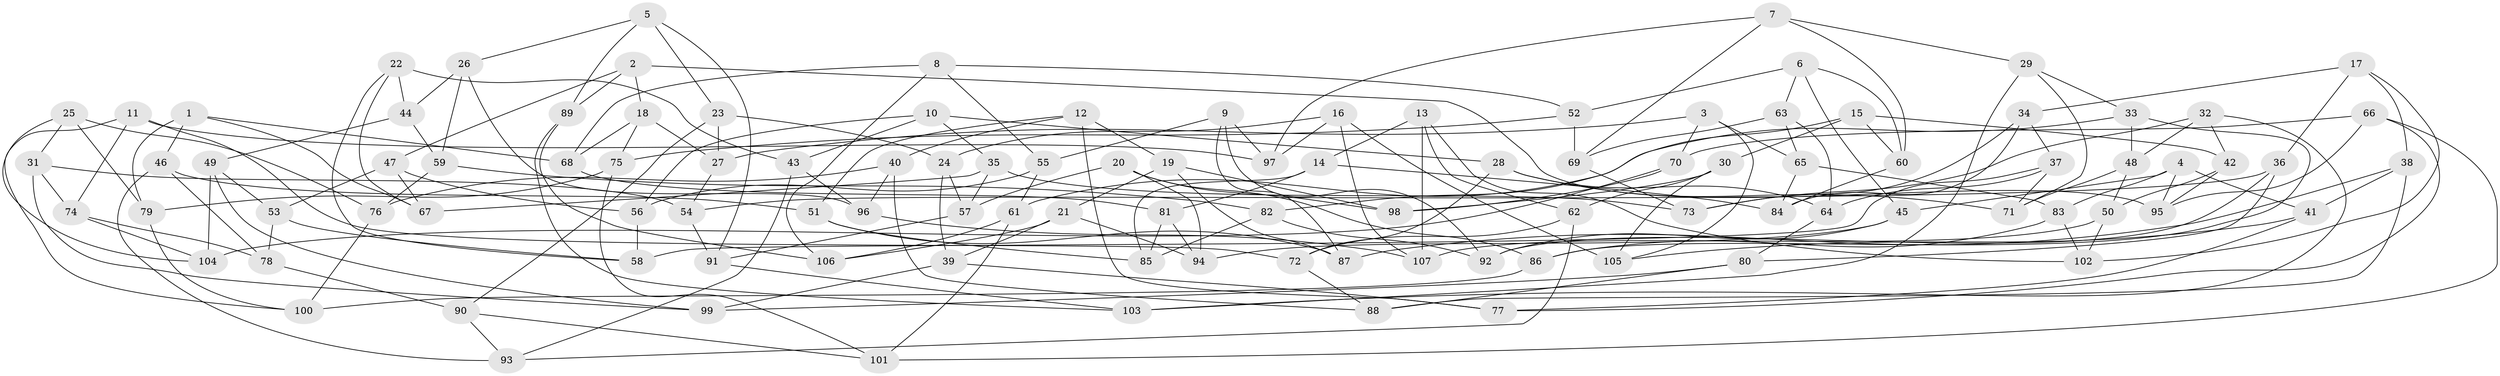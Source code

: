 // coarse degree distribution, {6: 0.5671641791044776, 4: 0.373134328358209, 3: 0.029850746268656716, 5: 0.029850746268656716}
// Generated by graph-tools (version 1.1) at 2025/52/02/27/25 19:52:27]
// undirected, 107 vertices, 214 edges
graph export_dot {
graph [start="1"]
  node [color=gray90,style=filled];
  1;
  2;
  3;
  4;
  5;
  6;
  7;
  8;
  9;
  10;
  11;
  12;
  13;
  14;
  15;
  16;
  17;
  18;
  19;
  20;
  21;
  22;
  23;
  24;
  25;
  26;
  27;
  28;
  29;
  30;
  31;
  32;
  33;
  34;
  35;
  36;
  37;
  38;
  39;
  40;
  41;
  42;
  43;
  44;
  45;
  46;
  47;
  48;
  49;
  50;
  51;
  52;
  53;
  54;
  55;
  56;
  57;
  58;
  59;
  60;
  61;
  62;
  63;
  64;
  65;
  66;
  67;
  68;
  69;
  70;
  71;
  72;
  73;
  74;
  75;
  76;
  77;
  78;
  79;
  80;
  81;
  82;
  83;
  84;
  85;
  86;
  87;
  88;
  89;
  90;
  91;
  92;
  93;
  94;
  95;
  96;
  97;
  98;
  99;
  100;
  101;
  102;
  103;
  104;
  105;
  106;
  107;
  1 -- 79;
  1 -- 68;
  1 -- 46;
  1 -- 67;
  2 -- 18;
  2 -- 47;
  2 -- 89;
  2 -- 95;
  3 -- 105;
  3 -- 70;
  3 -- 65;
  3 -- 27;
  4 -- 95;
  4 -- 83;
  4 -- 41;
  4 -- 45;
  5 -- 91;
  5 -- 89;
  5 -- 23;
  5 -- 26;
  6 -- 63;
  6 -- 45;
  6 -- 60;
  6 -- 52;
  7 -- 97;
  7 -- 60;
  7 -- 29;
  7 -- 69;
  8 -- 52;
  8 -- 55;
  8 -- 68;
  8 -- 106;
  9 -- 97;
  9 -- 87;
  9 -- 92;
  9 -- 55;
  10 -- 43;
  10 -- 35;
  10 -- 56;
  10 -- 28;
  11 -- 100;
  11 -- 74;
  11 -- 97;
  11 -- 72;
  12 -- 77;
  12 -- 19;
  12 -- 51;
  12 -- 40;
  13 -- 107;
  13 -- 102;
  13 -- 14;
  13 -- 62;
  14 -- 84;
  14 -- 81;
  14 -- 85;
  15 -- 60;
  15 -- 82;
  15 -- 42;
  15 -- 30;
  16 -- 107;
  16 -- 24;
  16 -- 97;
  16 -- 105;
  17 -- 102;
  17 -- 38;
  17 -- 34;
  17 -- 36;
  18 -- 68;
  18 -- 75;
  18 -- 27;
  19 -- 98;
  19 -- 87;
  19 -- 21;
  20 -- 86;
  20 -- 98;
  20 -- 57;
  20 -- 94;
  21 -- 39;
  21 -- 106;
  21 -- 94;
  22 -- 58;
  22 -- 44;
  22 -- 67;
  22 -- 43;
  23 -- 24;
  23 -- 90;
  23 -- 27;
  24 -- 57;
  24 -- 39;
  25 -- 76;
  25 -- 79;
  25 -- 31;
  25 -- 104;
  26 -- 44;
  26 -- 59;
  26 -- 96;
  27 -- 54;
  28 -- 64;
  28 -- 72;
  28 -- 71;
  29 -- 103;
  29 -- 71;
  29 -- 33;
  30 -- 105;
  30 -- 62;
  30 -- 98;
  31 -- 74;
  31 -- 54;
  31 -- 99;
  32 -- 42;
  32 -- 48;
  32 -- 103;
  32 -- 73;
  33 -- 86;
  33 -- 48;
  33 -- 61;
  34 -- 37;
  34 -- 84;
  34 -- 73;
  35 -- 67;
  35 -- 73;
  35 -- 57;
  36 -- 92;
  36 -- 80;
  36 -- 54;
  37 -- 71;
  37 -- 64;
  37 -- 58;
  38 -- 88;
  38 -- 41;
  38 -- 87;
  39 -- 99;
  39 -- 77;
  40 -- 88;
  40 -- 96;
  40 -- 76;
  41 -- 105;
  41 -- 77;
  42 -- 95;
  42 -- 50;
  43 -- 96;
  43 -- 93;
  44 -- 49;
  44 -- 59;
  45 -- 94;
  45 -- 92;
  46 -- 93;
  46 -- 78;
  46 -- 51;
  47 -- 56;
  47 -- 53;
  47 -- 67;
  48 -- 71;
  48 -- 50;
  49 -- 53;
  49 -- 104;
  49 -- 99;
  50 -- 102;
  50 -- 107;
  51 -- 87;
  51 -- 85;
  52 -- 69;
  52 -- 75;
  53 -- 78;
  53 -- 58;
  54 -- 91;
  55 -- 61;
  55 -- 56;
  56 -- 58;
  57 -- 91;
  59 -- 82;
  59 -- 76;
  60 -- 84;
  61 -- 106;
  61 -- 101;
  62 -- 93;
  62 -- 72;
  63 -- 64;
  63 -- 65;
  63 -- 69;
  64 -- 80;
  65 -- 83;
  65 -- 84;
  66 -- 101;
  66 -- 77;
  66 -- 70;
  66 -- 95;
  68 -- 81;
  69 -- 73;
  70 -- 104;
  70 -- 98;
  72 -- 88;
  74 -- 104;
  74 -- 78;
  75 -- 101;
  75 -- 79;
  76 -- 100;
  78 -- 90;
  79 -- 100;
  80 -- 88;
  80 -- 99;
  81 -- 85;
  81 -- 94;
  82 -- 92;
  82 -- 85;
  83 -- 102;
  83 -- 86;
  86 -- 100;
  89 -- 103;
  89 -- 106;
  90 -- 101;
  90 -- 93;
  91 -- 103;
  96 -- 107;
}
